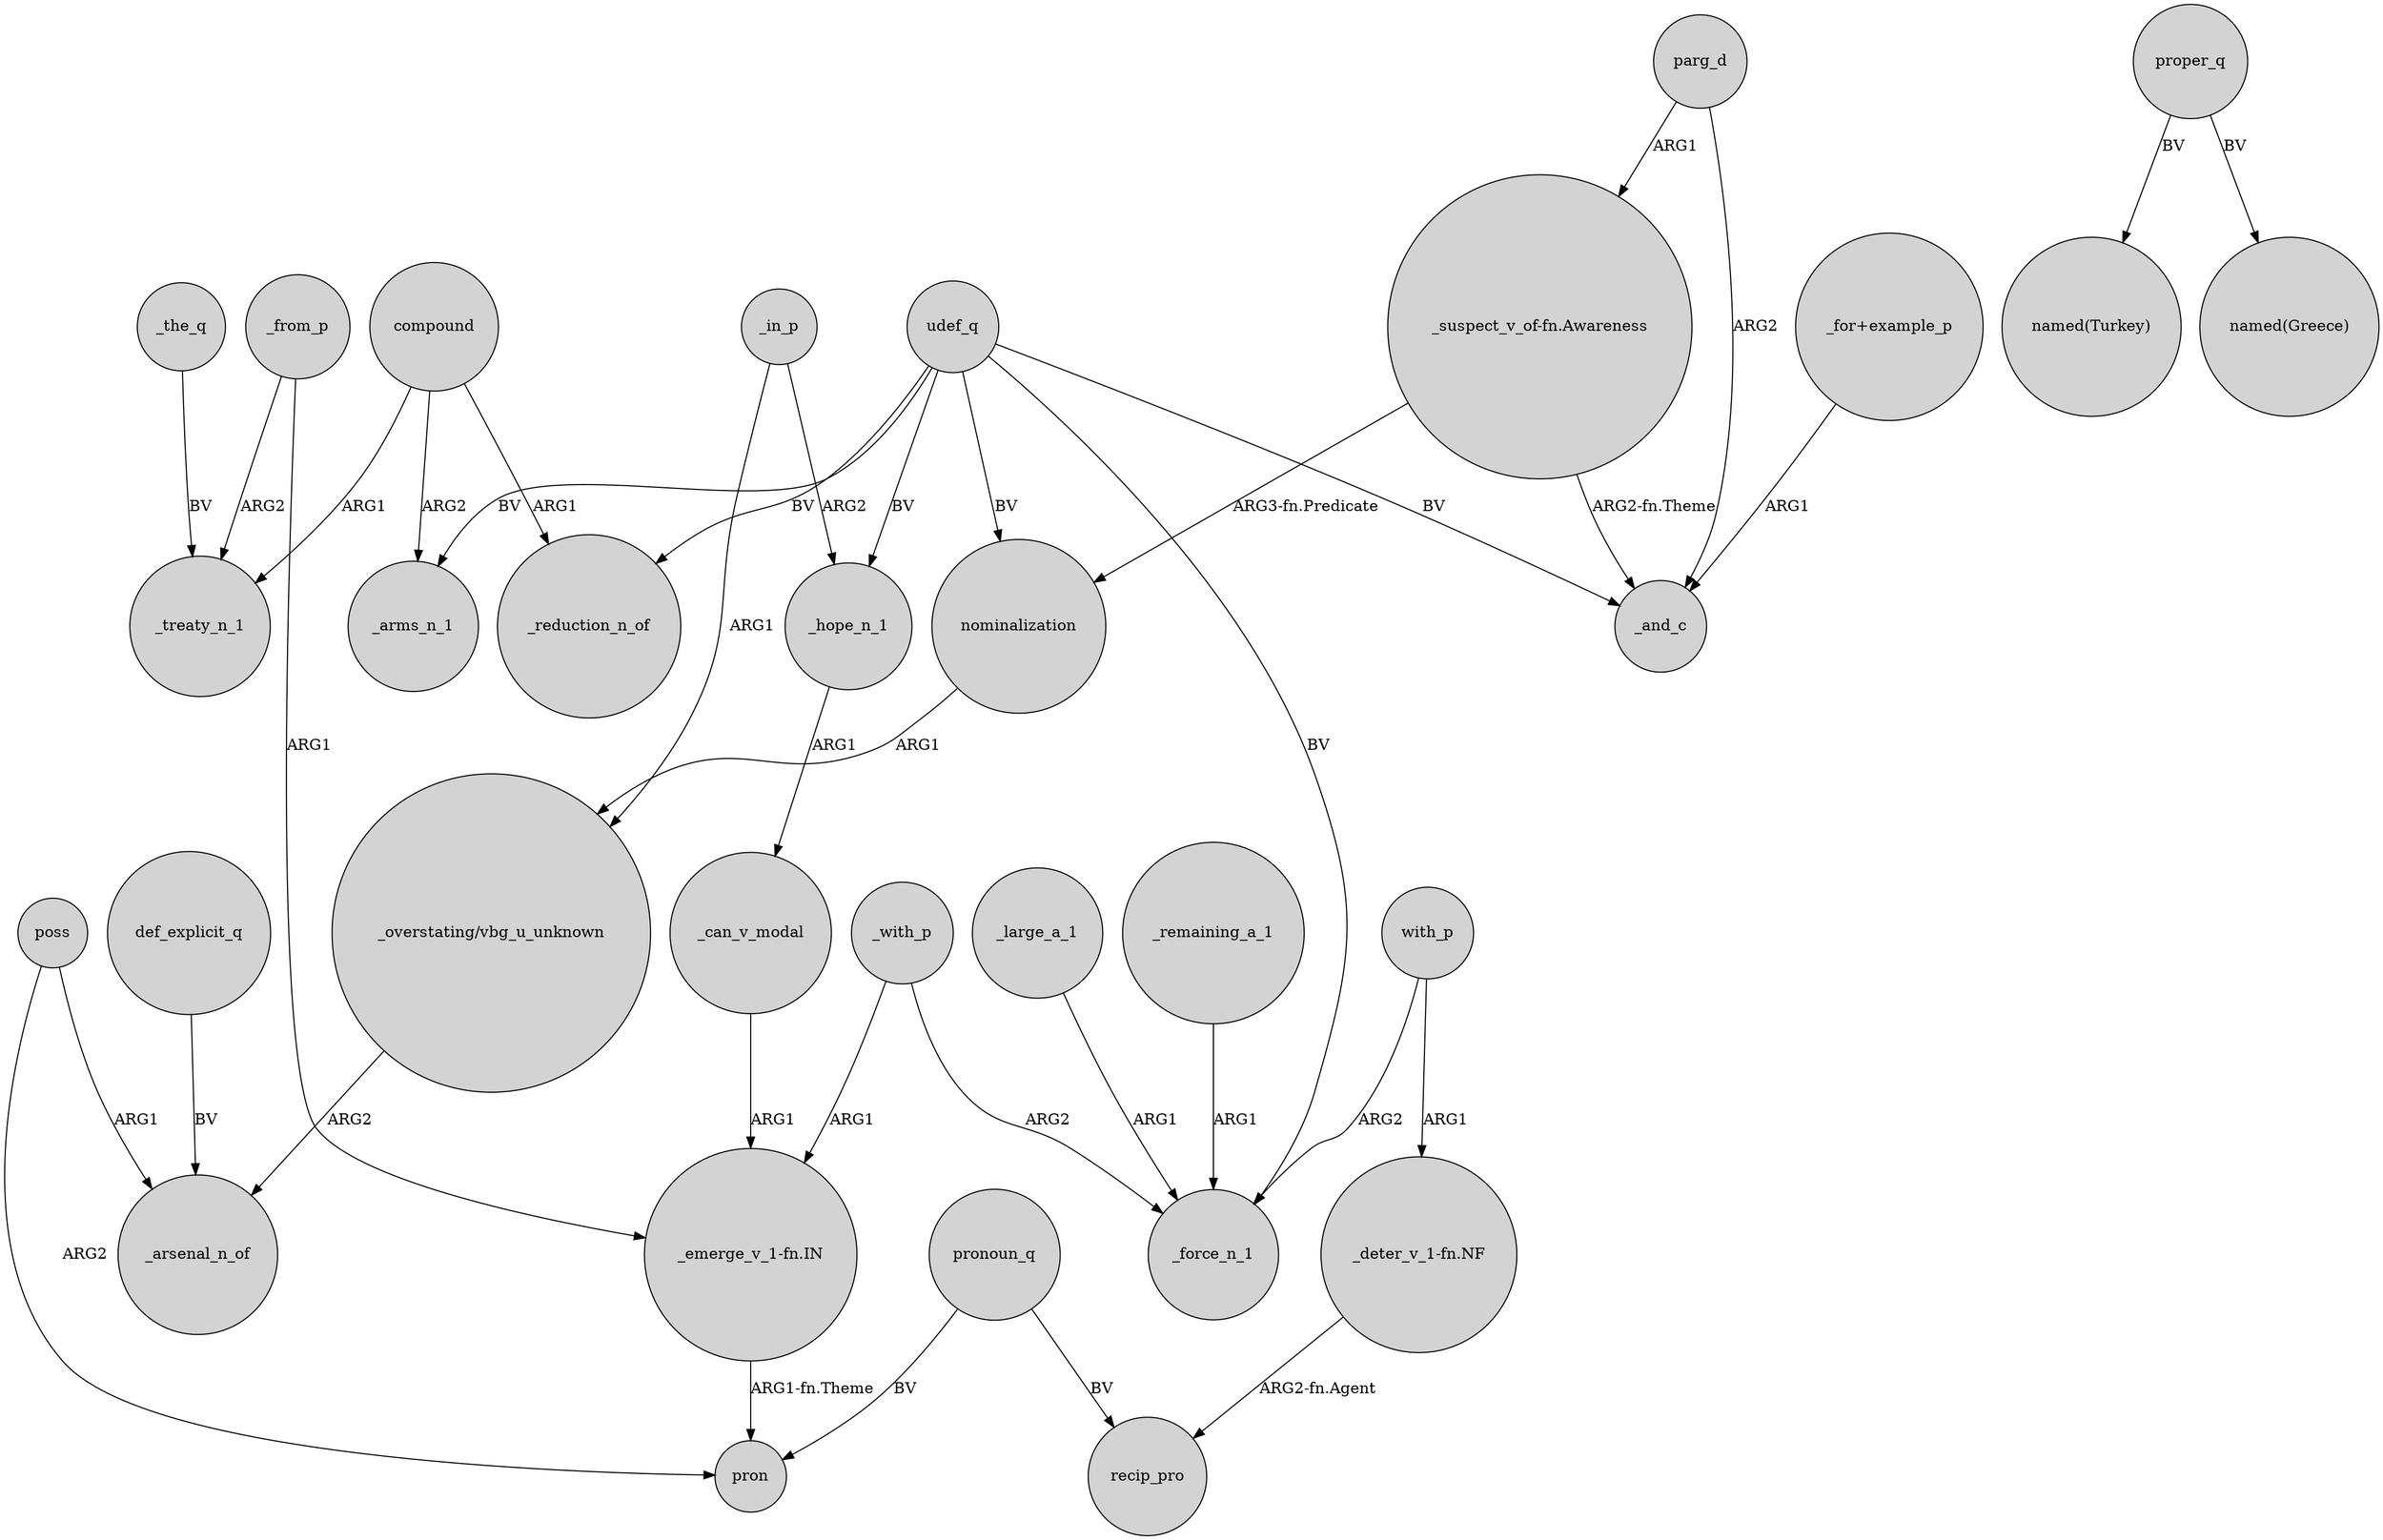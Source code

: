 digraph {
	node [shape=circle style=filled]
	"_suspect_v_of-fn.Awareness" -> nominalization [label="ARG3-fn.Predicate"]
	def_explicit_q -> _arsenal_n_of [label=BV]
	with_p -> _force_n_1 [label=ARG2]
	_from_p -> _treaty_n_1 [label=ARG2]
	udef_q -> _force_n_1 [label=BV]
	poss -> pron [label=ARG2]
	compound -> _treaty_n_1 [label=ARG1]
	_the_q -> _treaty_n_1 [label=BV]
	with_p -> "_deter_v_1-fn.NF" [label=ARG1]
	"_deter_v_1-fn.NF" -> recip_pro [label="ARG2-fn.Agent"]
	udef_q -> _reduction_n_of [label=BV]
	"_overstating/vbg_u_unknown" -> _arsenal_n_of [label=ARG2]
	_in_p -> "_overstating/vbg_u_unknown" [label=ARG1]
	_can_v_modal -> "_emerge_v_1-fn.IN" [label=ARG1]
	compound -> _arms_n_1 [label=ARG2]
	_large_a_1 -> _force_n_1 [label=ARG1]
	"_suspect_v_of-fn.Awareness" -> _and_c [label="ARG2-fn.Theme"]
	udef_q -> _arms_n_1 [label=BV]
	_from_p -> "_emerge_v_1-fn.IN" [label=ARG1]
	parg_d -> _and_c [label=ARG2]
	_with_p -> _force_n_1 [label=ARG2]
	_in_p -> _hope_n_1 [label=ARG2]
	pronoun_q -> pron [label=BV]
	parg_d -> "_suspect_v_of-fn.Awareness" [label=ARG1]
	pronoun_q -> recip_pro [label=BV]
	_with_p -> "_emerge_v_1-fn.IN" [label=ARG1]
	nominalization -> "_overstating/vbg_u_unknown" [label=ARG1]
	"_for+example_p" -> _and_c [label=ARG1]
	udef_q -> nominalization [label=BV]
	compound -> _reduction_n_of [label=ARG1]
	_remaining_a_1 -> _force_n_1 [label=ARG1]
	proper_q -> "named(Turkey)" [label=BV]
	proper_q -> "named(Greece)" [label=BV]
	"_emerge_v_1-fn.IN" -> pron [label="ARG1-fn.Theme"]
	poss -> _arsenal_n_of [label=ARG1]
	udef_q -> _and_c [label=BV]
	_hope_n_1 -> _can_v_modal [label=ARG1]
	udef_q -> _hope_n_1 [label=BV]
}
